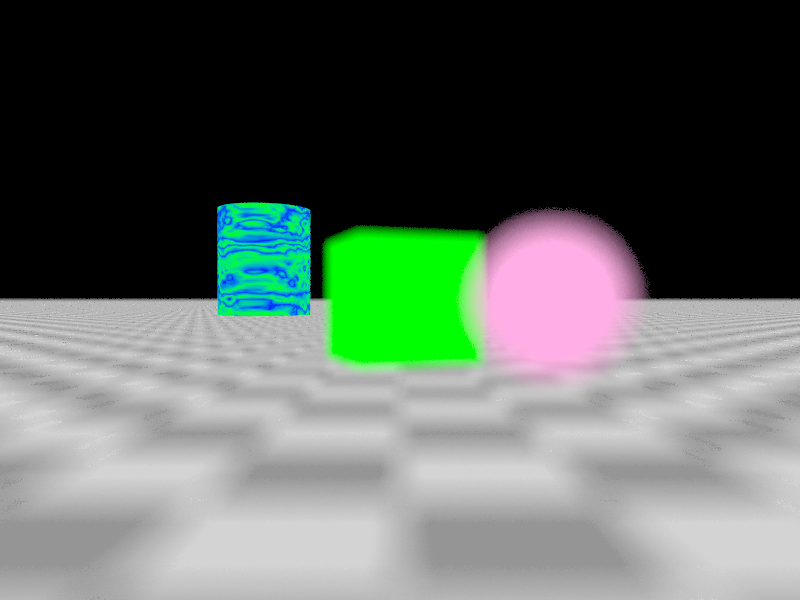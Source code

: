 #include "colors.inc"
#include "textures.inc"
#include "shapes.inc"

light_source { <5, 30, -30> color White }
light_source { <-5, 30, -30> color White }

camera{
location<0,0,-10>
look_at<0,0,0>
focal_point<-9,1,30> //cylinder in Focus
//focal_point<0,0,0> //box in Focus
aperture 0.6 //Larger value means smaller focus (distance of closing from edge of lens not radius of opening). 
blur_samples 90 //higher is better quality, takes longer to render.
}

sphere {
    <1, 0, -6>, 0.5
    finish {
        ambient 0.1
        diffuse 0.6
    }
    pigment { NeonPink }
}
box {
    <-1, -1, -1>, < 1,  1,  1>
    rotate <0, -20, 0>
    finish {
        ambient 0.1
        diffuse 0.6
    }
    pigment { Green }
}
cylinder {
    <-9, 6, 30>, <-9, -1, 30>, 3
    finish {
        ambient 0.1
        diffuse 0.6
    }
    pigment {
	wood
	color_map{
		[0.0 color Blue]
		[1 color Green]
	}
	turbulence 0.3
	scale<9,0,0>
	}
}
plane {
    y, -1.0
    pigment {
      checker color Gray65 color Gray30
    }
}


